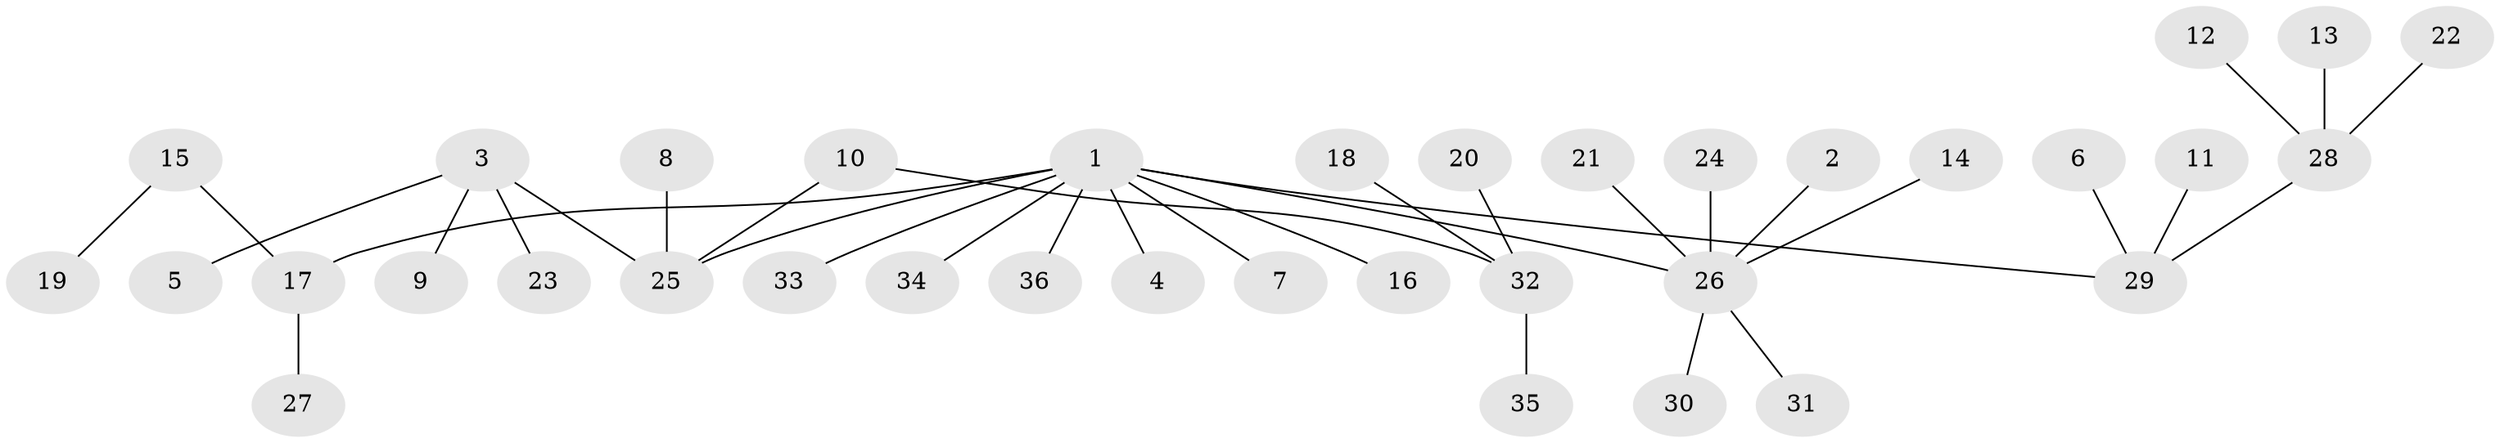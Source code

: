 // original degree distribution, {4: 0.02857142857142857, 6: 0.04285714285714286, 7: 0.014285714285714285, 3: 0.1, 5: 0.04285714285714286, 1: 0.5571428571428572, 2: 0.21428571428571427}
// Generated by graph-tools (version 1.1) at 2025/26/03/09/25 03:26:25]
// undirected, 36 vertices, 35 edges
graph export_dot {
graph [start="1"]
  node [color=gray90,style=filled];
  1;
  2;
  3;
  4;
  5;
  6;
  7;
  8;
  9;
  10;
  11;
  12;
  13;
  14;
  15;
  16;
  17;
  18;
  19;
  20;
  21;
  22;
  23;
  24;
  25;
  26;
  27;
  28;
  29;
  30;
  31;
  32;
  33;
  34;
  35;
  36;
  1 -- 4 [weight=1.0];
  1 -- 7 [weight=1.0];
  1 -- 16 [weight=1.0];
  1 -- 17 [weight=1.0];
  1 -- 25 [weight=1.0];
  1 -- 26 [weight=1.0];
  1 -- 29 [weight=1.0];
  1 -- 33 [weight=1.0];
  1 -- 34 [weight=1.0];
  1 -- 36 [weight=1.0];
  2 -- 26 [weight=1.0];
  3 -- 5 [weight=1.0];
  3 -- 9 [weight=1.0];
  3 -- 23 [weight=1.0];
  3 -- 25 [weight=1.0];
  6 -- 29 [weight=1.0];
  8 -- 25 [weight=1.0];
  10 -- 25 [weight=1.0];
  10 -- 32 [weight=1.0];
  11 -- 29 [weight=1.0];
  12 -- 28 [weight=1.0];
  13 -- 28 [weight=1.0];
  14 -- 26 [weight=1.0];
  15 -- 17 [weight=1.0];
  15 -- 19 [weight=1.0];
  17 -- 27 [weight=1.0];
  18 -- 32 [weight=1.0];
  20 -- 32 [weight=1.0];
  21 -- 26 [weight=1.0];
  22 -- 28 [weight=1.0];
  24 -- 26 [weight=1.0];
  26 -- 30 [weight=1.0];
  26 -- 31 [weight=1.0];
  28 -- 29 [weight=1.0];
  32 -- 35 [weight=1.0];
}
